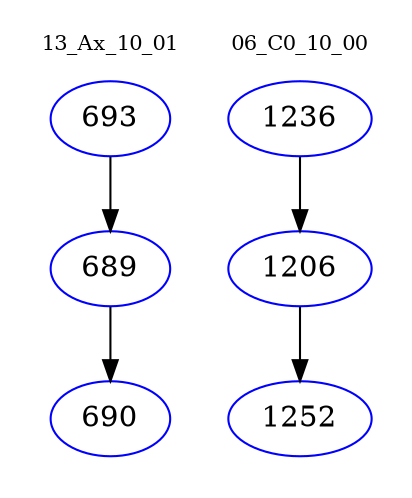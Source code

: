 digraph{
subgraph cluster_0 {
color = white
label = "13_Ax_10_01";
fontsize=10;
T0_693 [label="693", color="blue"]
T0_693 -> T0_689 [color="black"]
T0_689 [label="689", color="blue"]
T0_689 -> T0_690 [color="black"]
T0_690 [label="690", color="blue"]
}
subgraph cluster_1 {
color = white
label = "06_C0_10_00";
fontsize=10;
T1_1236 [label="1236", color="blue"]
T1_1236 -> T1_1206 [color="black"]
T1_1206 [label="1206", color="blue"]
T1_1206 -> T1_1252 [color="black"]
T1_1252 [label="1252", color="blue"]
}
}
